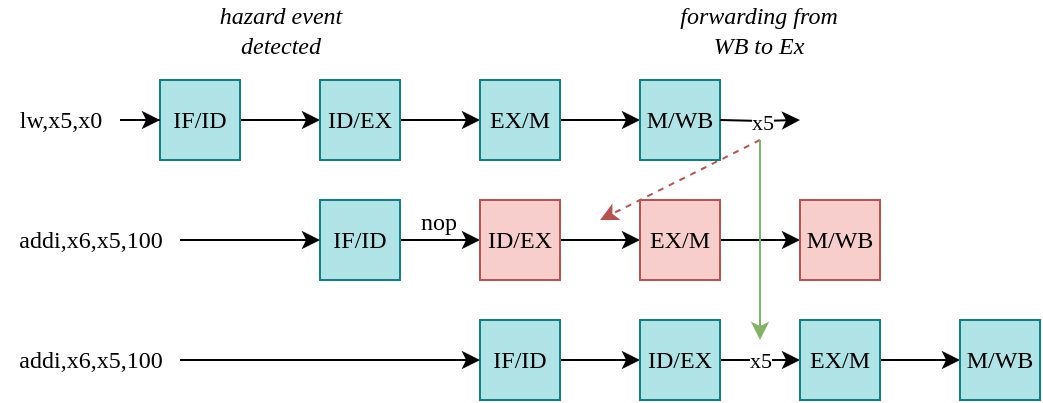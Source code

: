 <mxfile version="16.5.6" type="github">
  <diagram id="r4n7hbuzgE47N_fN7a4d" name="Page-1">
    <mxGraphModel dx="769" dy="381" grid="1" gridSize="10" guides="1" tooltips="1" connect="1" arrows="1" fold="1" page="1" pageScale="1" pageWidth="827" pageHeight="1169" math="0" shadow="0">
      <root>
        <mxCell id="0" />
        <mxCell id="1" parent="0" />
        <mxCell id="zLqNKVSFvfQy7WnELdUc-11" value="" style="edgeStyle=orthogonalEdgeStyle;rounded=0;orthogonalLoop=1;jettySize=auto;html=1;fontFamily=Modern Computer;fontSource=https%3A%2F%2Ffonts.googleapis.com%2Fcss%3Ffamily%3DModern%2BComputer;" edge="1" parent="1" source="zLqNKVSFvfQy7WnELdUc-1" target="zLqNKVSFvfQy7WnELdUc-2">
          <mxGeometry relative="1" as="geometry" />
        </mxCell>
        <mxCell id="zLqNKVSFvfQy7WnELdUc-1" value="&lt;font face=&quot;Modern Computer&quot; data-font-src=&quot;https://fonts.googleapis.com/css?family=Modern+Computer&quot;&gt;IF/ID&lt;/font&gt;" style="whiteSpace=wrap;html=1;fillColor=#b0e3e6;strokeColor=#0e8088;" vertex="1" parent="1">
          <mxGeometry x="160" y="120" width="40" height="40" as="geometry" />
        </mxCell>
        <mxCell id="zLqNKVSFvfQy7WnELdUc-12" style="edgeStyle=orthogonalEdgeStyle;rounded=0;orthogonalLoop=1;jettySize=auto;html=1;entryX=0;entryY=0.5;entryDx=0;entryDy=0;fontFamily=Modern Computer;fontSource=https%3A%2F%2Ffonts.googleapis.com%2Fcss%3Ffamily%3DModern%2BComputer;" edge="1" parent="1" source="zLqNKVSFvfQy7WnELdUc-2" target="zLqNKVSFvfQy7WnELdUc-3">
          <mxGeometry relative="1" as="geometry" />
        </mxCell>
        <mxCell id="zLqNKVSFvfQy7WnELdUc-2" value="&lt;font face=&quot;Modern Computer&quot; data-font-src=&quot;https://fonts.googleapis.com/css?family=Modern+Computer&quot;&gt;ID/EX&lt;/font&gt;" style="whiteSpace=wrap;html=1;fillColor=#b0e3e6;strokeColor=#0e8088;" vertex="1" parent="1">
          <mxGeometry x="240" y="120" width="40" height="40" as="geometry" />
        </mxCell>
        <mxCell id="zLqNKVSFvfQy7WnELdUc-13" style="edgeStyle=orthogonalEdgeStyle;rounded=0;orthogonalLoop=1;jettySize=auto;html=1;entryX=0;entryY=0.5;entryDx=0;entryDy=0;fontFamily=Modern Computer;fontSource=https%3A%2F%2Ffonts.googleapis.com%2Fcss%3Ffamily%3DModern%2BComputer;" edge="1" parent="1" source="zLqNKVSFvfQy7WnELdUc-3" target="zLqNKVSFvfQy7WnELdUc-4">
          <mxGeometry relative="1" as="geometry" />
        </mxCell>
        <mxCell id="zLqNKVSFvfQy7WnELdUc-3" value="&lt;font face=&quot;Modern Computer&quot;&gt;EX/M&lt;/font&gt;" style="whiteSpace=wrap;html=1;fillColor=#b0e3e6;strokeColor=#0e8088;" vertex="1" parent="1">
          <mxGeometry x="320" y="120" width="40" height="40" as="geometry" />
        </mxCell>
        <mxCell id="zLqNKVSFvfQy7WnELdUc-4" value="&lt;font face=&quot;Modern Computer&quot;&gt;M/WB&lt;/font&gt;" style="whiteSpace=wrap;html=1;fillColor=#b0e3e6;strokeColor=#0e8088;" vertex="1" parent="1">
          <mxGeometry x="400" y="120" width="40" height="40" as="geometry" />
        </mxCell>
        <mxCell id="zLqNKVSFvfQy7WnELdUc-40" style="edgeStyle=orthogonalEdgeStyle;rounded=0;orthogonalLoop=1;jettySize=auto;html=1;entryX=0;entryY=0.5;entryDx=0;entryDy=0;fontFamily=Modern Computer;fontSource=https%3A%2F%2Ffonts.googleapis.com%2Fcss%3Ffamily%3DModern%2BComputer;" edge="1" parent="1" source="zLqNKVSFvfQy7WnELdUc-5" target="zLqNKVSFvfQy7WnELdUc-1">
          <mxGeometry relative="1" as="geometry" />
        </mxCell>
        <mxCell id="zLqNKVSFvfQy7WnELdUc-5" value="lw,x5,x0" style="text;html=1;align=center;verticalAlign=middle;resizable=0;points=[];autosize=1;fontFamily=Modern Computer;" vertex="1" parent="1">
          <mxGeometry x="80" y="130" width="60" height="20" as="geometry" />
        </mxCell>
        <mxCell id="zLqNKVSFvfQy7WnELdUc-14" style="edgeStyle=orthogonalEdgeStyle;rounded=0;orthogonalLoop=1;jettySize=auto;html=1;fontFamily=Modern Computer;fontSource=https%3A%2F%2Ffonts.googleapis.com%2Fcss%3Ffamily%3DModern%2BComputer;" edge="1" parent="1" source="zLqNKVSFvfQy7WnELdUc-6" target="zLqNKVSFvfQy7WnELdUc-7">
          <mxGeometry relative="1" as="geometry" />
        </mxCell>
        <mxCell id="zLqNKVSFvfQy7WnELdUc-6" value="&lt;font face=&quot;Modern Computer&quot; data-font-src=&quot;https://fonts.googleapis.com/css?family=Modern+Computer&quot;&gt;IF/ID&lt;/font&gt;" style="whiteSpace=wrap;html=1;fillColor=#b0e3e6;strokeColor=#0e8088;" vertex="1" parent="1">
          <mxGeometry x="240" y="180" width="40" height="40" as="geometry" />
        </mxCell>
        <mxCell id="zLqNKVSFvfQy7WnELdUc-42" style="edgeStyle=orthogonalEdgeStyle;rounded=0;orthogonalLoop=1;jettySize=auto;html=1;entryX=0;entryY=0.5;entryDx=0;entryDy=0;fontFamily=Modern Computer;fontSource=https%3A%2F%2Ffonts.googleapis.com%2Fcss%3Ffamily%3DModern%2BComputer;" edge="1" parent="1" source="zLqNKVSFvfQy7WnELdUc-7" target="zLqNKVSFvfQy7WnELdUc-8">
          <mxGeometry relative="1" as="geometry" />
        </mxCell>
        <mxCell id="zLqNKVSFvfQy7WnELdUc-7" value="&lt;font face=&quot;Modern Computer&quot; data-font-src=&quot;https://fonts.googleapis.com/css?family=Modern+Computer&quot;&gt;ID/EX&lt;/font&gt;" style="whiteSpace=wrap;html=1;fillColor=#f8cecc;strokeColor=#b85450;" vertex="1" parent="1">
          <mxGeometry x="320" y="180" width="40" height="40" as="geometry" />
        </mxCell>
        <mxCell id="zLqNKVSFvfQy7WnELdUc-16" style="edgeStyle=orthogonalEdgeStyle;rounded=0;orthogonalLoop=1;jettySize=auto;html=1;fontFamily=Modern Computer;fontSource=https%3A%2F%2Ffonts.googleapis.com%2Fcss%3Ffamily%3DModern%2BComputer;" edge="1" parent="1" source="zLqNKVSFvfQy7WnELdUc-8" target="zLqNKVSFvfQy7WnELdUc-9">
          <mxGeometry relative="1" as="geometry" />
        </mxCell>
        <mxCell id="zLqNKVSFvfQy7WnELdUc-8" value="&lt;font face=&quot;Modern Computer&quot;&gt;EX/M&lt;/font&gt;" style="whiteSpace=wrap;html=1;fillColor=#f8cecc;strokeColor=#b85450;" vertex="1" parent="1">
          <mxGeometry x="400" y="180" width="40" height="40" as="geometry" />
        </mxCell>
        <mxCell id="zLqNKVSFvfQy7WnELdUc-9" value="&lt;font face=&quot;Modern Computer&quot;&gt;M/WB&lt;/font&gt;" style="whiteSpace=wrap;html=1;fillColor=#f8cecc;strokeColor=#b85450;" vertex="1" parent="1">
          <mxGeometry x="480" y="180" width="40" height="40" as="geometry" />
        </mxCell>
        <mxCell id="zLqNKVSFvfQy7WnELdUc-38" style="edgeStyle=orthogonalEdgeStyle;rounded=0;orthogonalLoop=1;jettySize=auto;html=1;fontFamily=Modern Computer;fontSource=https%3A%2F%2Ffonts.googleapis.com%2Fcss%3Ffamily%3DModern%2BComputer;entryX=0;entryY=0.5;entryDx=0;entryDy=0;" edge="1" parent="1" source="zLqNKVSFvfQy7WnELdUc-10" target="zLqNKVSFvfQy7WnELdUc-6">
          <mxGeometry relative="1" as="geometry">
            <mxPoint x="210" y="200" as="targetPoint" />
          </mxGeometry>
        </mxCell>
        <mxCell id="zLqNKVSFvfQy7WnELdUc-10" value="addi,x6,x5,100" style="text;html=1;align=center;verticalAlign=middle;resizable=0;points=[];autosize=1;fontFamily=Modern Computer;" vertex="1" parent="1">
          <mxGeometry x="80" y="190" width="90" height="20" as="geometry" />
        </mxCell>
        <mxCell id="zLqNKVSFvfQy7WnELdUc-19" value="x5" style="edgeStyle=orthogonalEdgeStyle;rounded=0;orthogonalLoop=1;jettySize=auto;html=1;fontFamily=Modern Computer;fontSource=https%3A%2F%2Ffonts.googleapis.com%2Fcss%3Ffamily%3DModern%2BComputer;" edge="1" parent="1">
          <mxGeometry relative="1" as="geometry">
            <mxPoint x="480" y="140" as="targetPoint" />
            <mxPoint x="440" y="140" as="sourcePoint" />
          </mxGeometry>
        </mxCell>
        <mxCell id="zLqNKVSFvfQy7WnELdUc-23" value="" style="endArrow=classic;html=1;rounded=0;fontFamily=Modern Computer;fontSource=https%3A%2F%2Ffonts.googleapis.com%2Fcss%3Ffamily%3DModern%2BComputer;fillColor=#f8cecc;strokeColor=#b85450;dashed=1;" edge="1" parent="1">
          <mxGeometry width="50" height="50" relative="1" as="geometry">
            <mxPoint x="460" y="150" as="sourcePoint" />
            <mxPoint x="380" y="190" as="targetPoint" />
          </mxGeometry>
        </mxCell>
        <mxCell id="zLqNKVSFvfQy7WnELdUc-28" style="edgeStyle=orthogonalEdgeStyle;rounded=0;orthogonalLoop=1;jettySize=auto;html=1;fontFamily=Modern Computer;fontSource=https%3A%2F%2Ffonts.googleapis.com%2Fcss%3Ffamily%3DModern%2BComputer;" edge="1" parent="1" source="zLqNKVSFvfQy7WnELdUc-29" target="zLqNKVSFvfQy7WnELdUc-31">
          <mxGeometry relative="1" as="geometry" />
        </mxCell>
        <mxCell id="zLqNKVSFvfQy7WnELdUc-29" value="&lt;font face=&quot;Modern Computer&quot; data-font-src=&quot;https://fonts.googleapis.com/css?family=Modern+Computer&quot;&gt;IF/ID&lt;/font&gt;" style="whiteSpace=wrap;html=1;fillColor=#b0e3e6;strokeColor=#0e8088;" vertex="1" parent="1">
          <mxGeometry x="320" y="240" width="40" height="40" as="geometry" />
        </mxCell>
        <mxCell id="zLqNKVSFvfQy7WnELdUc-30" value="x5" style="edgeStyle=orthogonalEdgeStyle;rounded=0;orthogonalLoop=1;jettySize=auto;html=1;fontFamily=Modern Computer;fontSource=https%3A%2F%2Ffonts.googleapis.com%2Fcss%3Ffamily%3DModern%2BComputer;" edge="1" parent="1" source="zLqNKVSFvfQy7WnELdUc-31" target="zLqNKVSFvfQy7WnELdUc-33">
          <mxGeometry relative="1" as="geometry" />
        </mxCell>
        <mxCell id="zLqNKVSFvfQy7WnELdUc-31" value="&lt;font face=&quot;Modern Computer&quot; data-font-src=&quot;https://fonts.googleapis.com/css?family=Modern+Computer&quot;&gt;ID/EX&lt;/font&gt;" style="whiteSpace=wrap;html=1;fillColor=#b0e3e6;strokeColor=#0e8088;" vertex="1" parent="1">
          <mxGeometry x="400" y="240" width="40" height="40" as="geometry" />
        </mxCell>
        <mxCell id="zLqNKVSFvfQy7WnELdUc-32" style="edgeStyle=orthogonalEdgeStyle;rounded=0;orthogonalLoop=1;jettySize=auto;html=1;fontFamily=Modern Computer;fontSource=https%3A%2F%2Ffonts.googleapis.com%2Fcss%3Ffamily%3DModern%2BComputer;" edge="1" parent="1" source="zLqNKVSFvfQy7WnELdUc-33" target="zLqNKVSFvfQy7WnELdUc-34">
          <mxGeometry relative="1" as="geometry" />
        </mxCell>
        <mxCell id="zLqNKVSFvfQy7WnELdUc-33" value="&lt;font face=&quot;Modern Computer&quot;&gt;EX/M&lt;/font&gt;" style="whiteSpace=wrap;html=1;fillColor=#b0e3e6;strokeColor=#0e8088;" vertex="1" parent="1">
          <mxGeometry x="480" y="240" width="40" height="40" as="geometry" />
        </mxCell>
        <mxCell id="zLqNKVSFvfQy7WnELdUc-34" value="&lt;font face=&quot;Modern Computer&quot;&gt;M/WB&lt;/font&gt;" style="whiteSpace=wrap;html=1;fillColor=#b0e3e6;strokeColor=#0e8088;" vertex="1" parent="1">
          <mxGeometry x="560" y="240" width="40" height="40" as="geometry" />
        </mxCell>
        <mxCell id="zLqNKVSFvfQy7WnELdUc-36" value="" style="endArrow=classic;html=1;rounded=0;fontFamily=Modern Computer;fontSource=https%3A%2F%2Ffonts.googleapis.com%2Fcss%3Ffamily%3DModern%2BComputer;fillColor=#d5e8d4;strokeColor=#82b366;" edge="1" parent="1">
          <mxGeometry width="50" height="50" relative="1" as="geometry">
            <mxPoint x="460" y="150" as="sourcePoint" />
            <mxPoint x="460" y="250" as="targetPoint" />
          </mxGeometry>
        </mxCell>
        <mxCell id="zLqNKVSFvfQy7WnELdUc-43" value="nop" style="text;html=1;align=center;verticalAlign=middle;resizable=0;points=[];autosize=1;strokeColor=none;fillColor=none;fontFamily=Modern Computer;" vertex="1" parent="1">
          <mxGeometry x="284" y="181" width="30" height="20" as="geometry" />
        </mxCell>
        <mxCell id="zLqNKVSFvfQy7WnELdUc-46" style="edgeStyle=orthogonalEdgeStyle;rounded=0;orthogonalLoop=1;jettySize=auto;html=1;entryX=0;entryY=0.5;entryDx=0;entryDy=0;fontFamily=Modern Computer;fontSource=https%3A%2F%2Ffonts.googleapis.com%2Fcss%3Ffamily%3DModern%2BComputer;" edge="1" parent="1" source="zLqNKVSFvfQy7WnELdUc-45" target="zLqNKVSFvfQy7WnELdUc-29">
          <mxGeometry relative="1" as="geometry" />
        </mxCell>
        <mxCell id="zLqNKVSFvfQy7WnELdUc-45" value="addi,x6,x5,100" style="text;html=1;align=center;verticalAlign=middle;resizable=0;points=[];autosize=1;fontFamily=Modern Computer;" vertex="1" parent="1">
          <mxGeometry x="80" y="250" width="90" height="20" as="geometry" />
        </mxCell>
        <mxCell id="zLqNKVSFvfQy7WnELdUc-47" value="&lt;i&gt;hazard event&lt;br&gt;detected&lt;/i&gt;" style="text;html=1;align=center;verticalAlign=middle;resizable=0;points=[];autosize=1;strokeColor=none;fillColor=none;fontFamily=Modern Computer;" vertex="1" parent="1">
          <mxGeometry x="180" y="80" width="80" height="30" as="geometry" />
        </mxCell>
        <mxCell id="zLqNKVSFvfQy7WnELdUc-48" value="&lt;i&gt;forwarding from &lt;br&gt;WB to Ex&lt;/i&gt;" style="text;html=1;align=center;verticalAlign=middle;resizable=0;points=[];autosize=1;strokeColor=none;fillColor=none;fontFamily=Modern Computer;" vertex="1" parent="1">
          <mxGeometry x="414" y="80" width="90" height="30" as="geometry" />
        </mxCell>
      </root>
    </mxGraphModel>
  </diagram>
</mxfile>
